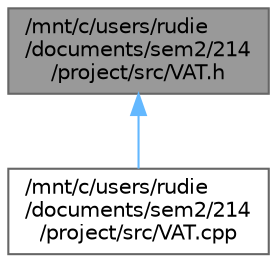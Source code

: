 digraph "/mnt/c/users/rudie/documents/sem2/214/project/src/VAT.h"
{
 // LATEX_PDF_SIZE
  bgcolor="transparent";
  edge [fontname=Helvetica,fontsize=10,labelfontname=Helvetica,labelfontsize=10];
  node [fontname=Helvetica,fontsize=10,shape=box,height=0.2,width=0.4];
  Node1 [id="Node000001",label="/mnt/c/users/rudie\l/documents/sem2/214\l/project/src/VAT.h",height=0.2,width=0.4,color="gray40", fillcolor="grey60", style="filled", fontcolor="black",tooltip="Declaration of the VAT class."];
  Node1 -> Node2 [id="edge2_Node000001_Node000002",dir="back",color="steelblue1",style="solid",tooltip=" "];
  Node2 [id="Node000002",label="/mnt/c/users/rudie\l/documents/sem2/214\l/project/src/VAT.cpp",height=0.2,width=0.4,color="grey40", fillcolor="white", style="filled",URL="$VAT_8cpp.html",tooltip="Implementation of the VAT class."];
}

